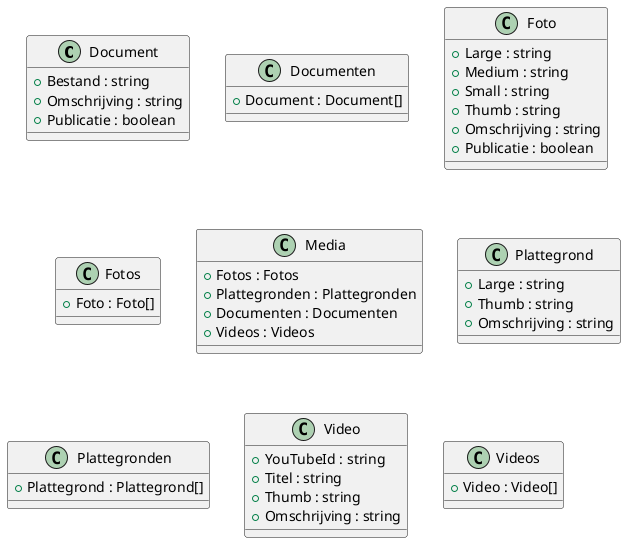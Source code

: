 @startuml

class Document {
    +Bestand : string
    +Omschrijving : string
    +Publicatie : boolean
}
class Documenten {
    +Document : Document[]
}
class Foto {
    +Large : string
    +Medium : string
    +Small : string
    +Thumb : string
    +Omschrijving : string
    +Publicatie : boolean
}
class Fotos {
    +Foto : Foto[]
}
class Media {
    +Fotos : Fotos
    +Plattegronden : Plattegronden
    +Documenten : Documenten
    +Videos : Videos
}
class Plattegrond {
    +Large : string
    +Thumb : string
    +Omschrijving : string
}
class Plattegronden {
    +Plattegrond : Plattegrond[]
}
class Video {
    +YouTubeId : string
    +Titel : string
    +Thumb : string
    +Omschrijving : string
}
class Videos {
    +Video : Video[]
}

@enduml
